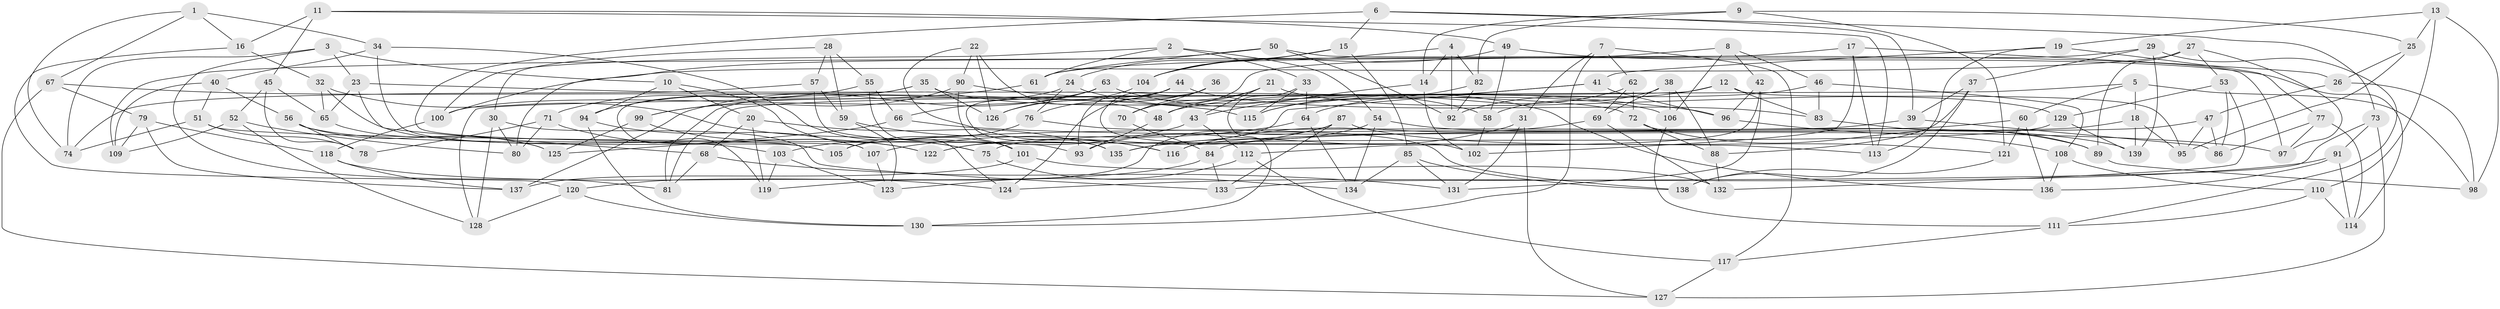// coarse degree distribution, {6: 0.21428571428571427, 10: 0.07142857142857142, 9: 0.11904761904761904, 8: 0.19047619047619047, 7: 0.07142857142857142, 5: 0.09523809523809523, 11: 0.09523809523809523, 3: 0.047619047619047616, 4: 0.07142857142857142, 12: 0.023809523809523808}
// Generated by graph-tools (version 1.1) at 2025/53/03/04/25 22:53:48]
// undirected, 139 vertices, 278 edges
graph export_dot {
  node [color=gray90,style=filled];
  1;
  2;
  3;
  4;
  5;
  6;
  7;
  8;
  9;
  10;
  11;
  12;
  13;
  14;
  15;
  16;
  17;
  18;
  19;
  20;
  21;
  22;
  23;
  24;
  25;
  26;
  27;
  28;
  29;
  30;
  31;
  32;
  33;
  34;
  35;
  36;
  37;
  38;
  39;
  40;
  41;
  42;
  43;
  44;
  45;
  46;
  47;
  48;
  49;
  50;
  51;
  52;
  53;
  54;
  55;
  56;
  57;
  58;
  59;
  60;
  61;
  62;
  63;
  64;
  65;
  66;
  67;
  68;
  69;
  70;
  71;
  72;
  73;
  74;
  75;
  76;
  77;
  78;
  79;
  80;
  81;
  82;
  83;
  84;
  85;
  86;
  87;
  88;
  89;
  90;
  91;
  92;
  93;
  94;
  95;
  96;
  97;
  98;
  99;
  100;
  101;
  102;
  103;
  104;
  105;
  106;
  107;
  108;
  109;
  110;
  111;
  112;
  113;
  114;
  115;
  116;
  117;
  118;
  119;
  120;
  121;
  122;
  123;
  124;
  125;
  126;
  127;
  128;
  129;
  130;
  131;
  132;
  133;
  134;
  135;
  136;
  137;
  138;
  139;
  1 -- 34;
  1 -- 67;
  1 -- 16;
  1 -- 74;
  2 -- 33;
  2 -- 54;
  2 -- 61;
  2 -- 100;
  3 -- 10;
  3 -- 23;
  3 -- 74;
  3 -- 81;
  4 -- 14;
  4 -- 92;
  4 -- 82;
  4 -- 104;
  5 -- 98;
  5 -- 18;
  5 -- 128;
  5 -- 60;
  6 -- 39;
  6 -- 73;
  6 -- 15;
  6 -- 107;
  7 -- 130;
  7 -- 117;
  7 -- 31;
  7 -- 62;
  8 -- 70;
  8 -- 42;
  8 -- 46;
  8 -- 106;
  9 -- 14;
  9 -- 25;
  9 -- 82;
  9 -- 121;
  10 -- 94;
  10 -- 20;
  10 -- 75;
  11 -- 16;
  11 -- 113;
  11 -- 49;
  11 -- 45;
  12 -- 95;
  12 -- 81;
  12 -- 83;
  12 -- 92;
  13 -- 25;
  13 -- 19;
  13 -- 110;
  13 -- 98;
  14 -- 102;
  14 -- 43;
  15 -- 104;
  15 -- 24;
  15 -- 85;
  16 -- 32;
  16 -- 120;
  17 -- 113;
  17 -- 109;
  17 -- 26;
  17 -- 102;
  18 -- 139;
  18 -- 116;
  18 -- 95;
  19 -- 41;
  19 -- 77;
  19 -- 113;
  20 -- 68;
  20 -- 135;
  20 -- 119;
  21 -- 129;
  21 -- 70;
  21 -- 43;
  21 -- 48;
  22 -- 116;
  22 -- 126;
  22 -- 48;
  22 -- 90;
  23 -- 72;
  23 -- 68;
  23 -- 65;
  24 -- 100;
  24 -- 76;
  24 -- 58;
  25 -- 95;
  25 -- 26;
  26 -- 98;
  26 -- 47;
  27 -- 100;
  27 -- 89;
  27 -- 97;
  27 -- 53;
  28 -- 59;
  28 -- 30;
  28 -- 57;
  28 -- 55;
  29 -- 37;
  29 -- 111;
  29 -- 61;
  29 -- 139;
  30 -- 128;
  30 -- 133;
  30 -- 80;
  31 -- 131;
  31 -- 127;
  31 -- 135;
  32 -- 105;
  32 -- 65;
  32 -- 75;
  33 -- 130;
  33 -- 115;
  33 -- 64;
  34 -- 40;
  34 -- 101;
  34 -- 105;
  35 -- 106;
  35 -- 94;
  35 -- 126;
  35 -- 119;
  36 -- 124;
  36 -- 70;
  36 -- 126;
  36 -- 102;
  37 -- 88;
  37 -- 39;
  37 -- 138;
  38 -- 69;
  38 -- 88;
  38 -- 106;
  38 -- 58;
  39 -- 86;
  39 -- 75;
  40 -- 109;
  40 -- 56;
  40 -- 51;
  41 -- 115;
  41 -- 96;
  41 -- 122;
  42 -- 112;
  42 -- 131;
  42 -- 96;
  43 -- 103;
  43 -- 112;
  44 -- 81;
  44 -- 83;
  44 -- 93;
  44 -- 76;
  45 -- 78;
  45 -- 65;
  45 -- 52;
  46 -- 83;
  46 -- 48;
  46 -- 108;
  47 -- 86;
  47 -- 95;
  47 -- 84;
  48 -- 93;
  49 -- 114;
  49 -- 104;
  49 -- 58;
  50 -- 92;
  50 -- 80;
  50 -- 61;
  50 -- 97;
  51 -- 113;
  51 -- 78;
  51 -- 74;
  52 -- 80;
  52 -- 109;
  52 -- 128;
  53 -- 132;
  53 -- 86;
  53 -- 129;
  54 -- 134;
  54 -- 139;
  54 -- 93;
  55 -- 66;
  55 -- 71;
  55 -- 124;
  56 -- 103;
  56 -- 78;
  56 -- 125;
  57 -- 93;
  57 -- 74;
  57 -- 59;
  58 -- 102;
  59 -- 123;
  59 -- 116;
  60 -- 105;
  60 -- 121;
  60 -- 136;
  61 -- 99;
  62 -- 72;
  62 -- 64;
  62 -- 69;
  63 -- 66;
  63 -- 135;
  63 -- 137;
  63 -- 136;
  64 -- 134;
  64 -- 107;
  65 -- 125;
  66 -- 125;
  66 -- 97;
  67 -- 115;
  67 -- 127;
  67 -- 79;
  68 -- 131;
  68 -- 81;
  69 -- 132;
  69 -- 116;
  70 -- 84;
  71 -- 80;
  71 -- 122;
  71 -- 78;
  72 -- 88;
  72 -- 89;
  73 -- 133;
  73 -- 127;
  73 -- 91;
  75 -- 134;
  76 -- 105;
  76 -- 138;
  77 -- 86;
  77 -- 97;
  77 -- 114;
  79 -- 137;
  79 -- 109;
  79 -- 118;
  82 -- 115;
  82 -- 92;
  83 -- 89;
  84 -- 120;
  84 -- 133;
  85 -- 131;
  85 -- 138;
  85 -- 134;
  87 -- 119;
  87 -- 133;
  87 -- 122;
  87 -- 121;
  88 -- 132;
  89 -- 98;
  90 -- 101;
  90 -- 96;
  90 -- 99;
  91 -- 136;
  91 -- 114;
  91 -- 124;
  94 -- 130;
  94 -- 107;
  96 -- 108;
  99 -- 122;
  99 -- 125;
  100 -- 118;
  101 -- 132;
  101 -- 137;
  103 -- 123;
  103 -- 119;
  104 -- 126;
  106 -- 111;
  107 -- 123;
  108 -- 110;
  108 -- 136;
  110 -- 114;
  110 -- 111;
  111 -- 117;
  112 -- 117;
  112 -- 123;
  117 -- 127;
  118 -- 137;
  118 -- 124;
  120 -- 130;
  120 -- 128;
  121 -- 138;
  129 -- 139;
  129 -- 135;
}
